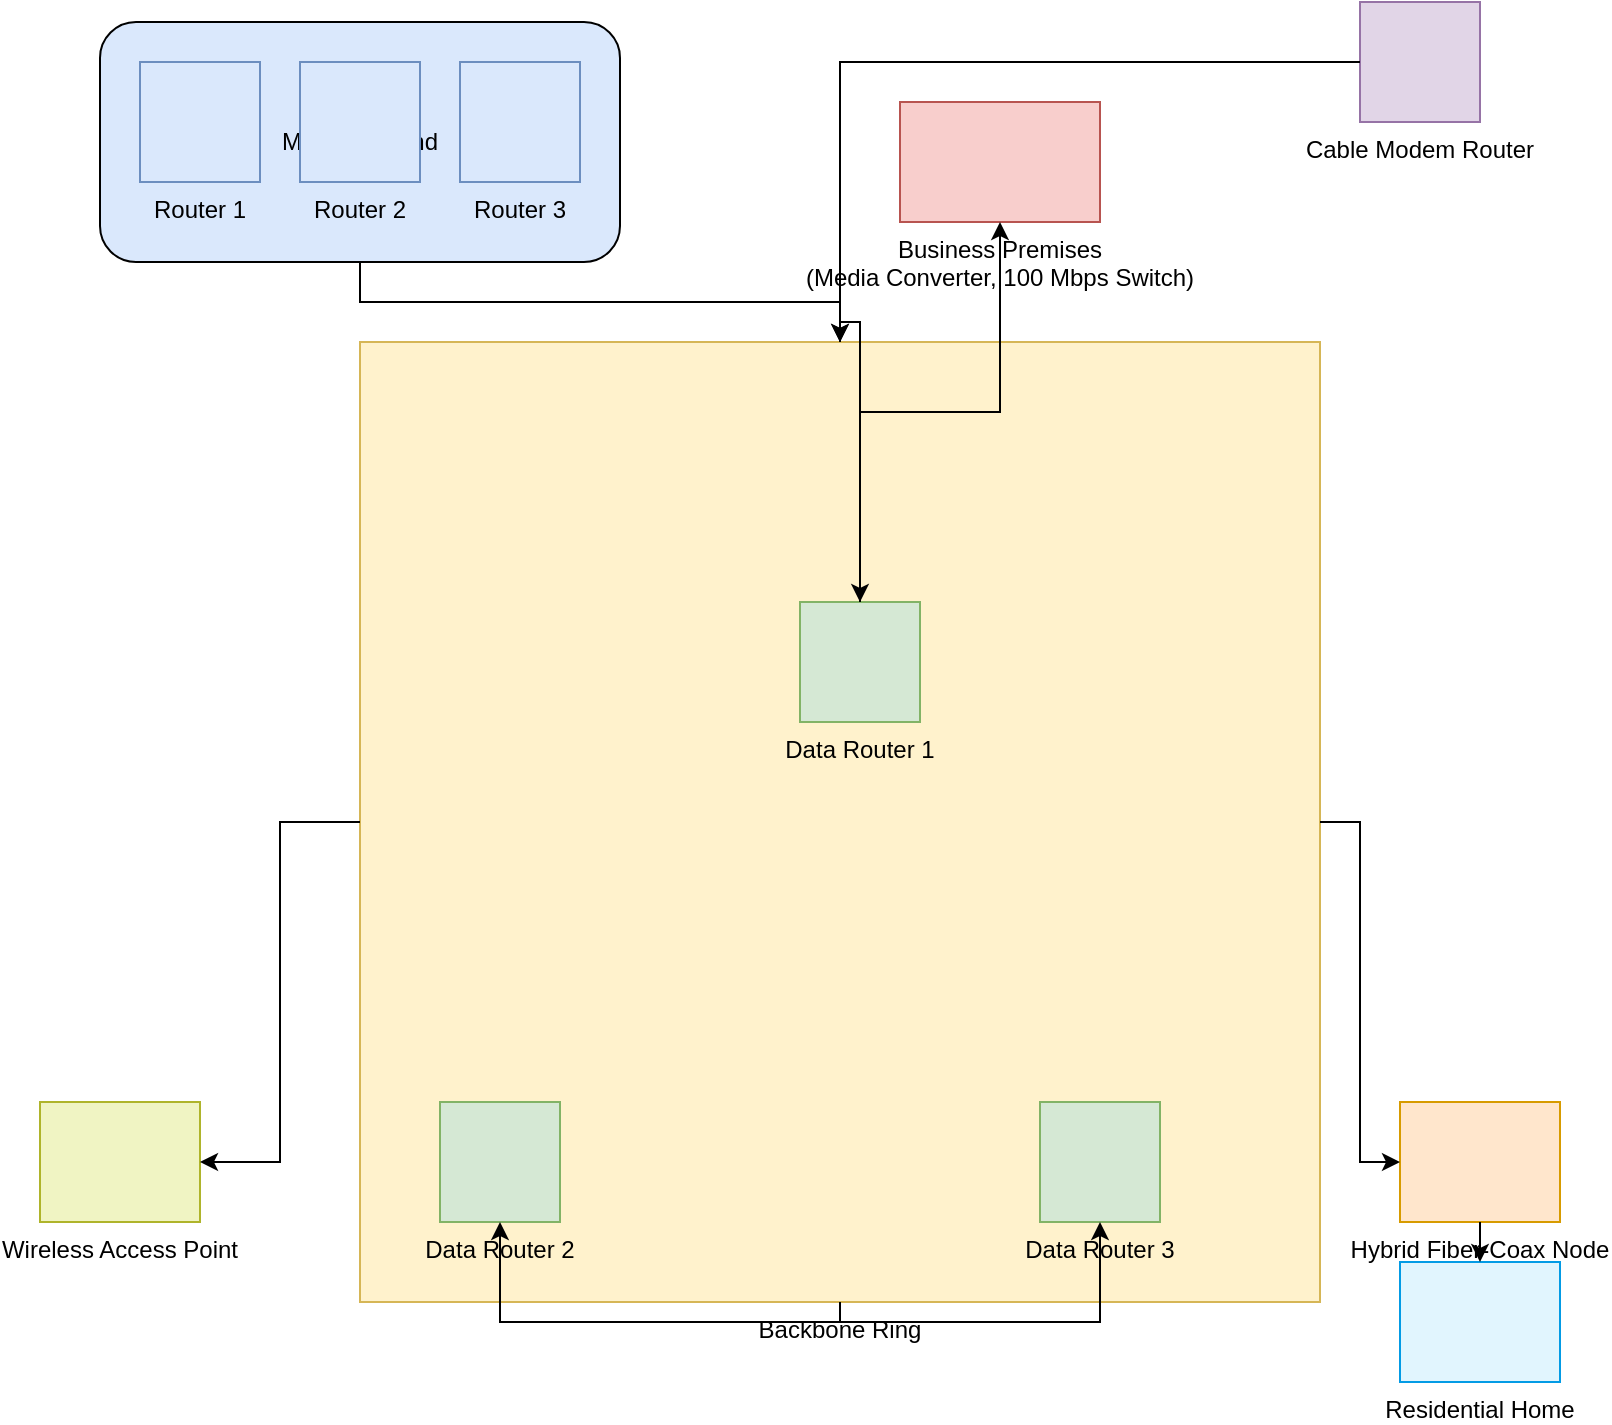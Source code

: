 <mxfile version="26.0.11">
  <diagram id="diagramMFNNetwork" name="MFN Network Design - Network Shapes">
    <mxGraphModel dx="872" dy="1281" grid="1" gridSize="10" guides="1" tooltips="1" connect="1" arrows="1" fold="1" page="1" pageScale="1" pageWidth="1200" pageHeight="800" math="0" shadow="0">
      <root>
        <mxCell id="0" />
        <mxCell id="1" parent="0" />
        <mxCell id="headend" value="MFN Headend" style="rounded=1;whiteSpace=wrap;html=1;strokeColor=#000000;fillColor=#dae8fc;fontSize=12;" parent="1" vertex="1">
          <mxGeometry x="130" width="260" height="120" as="geometry" />
        </mxCell>
        <mxCell id="router1" value="Router 1" style="shape=mxgraph.network.router;verticalLabelPosition=bottom;verticalAlign=top;fillColor=#dae8fc;strokeColor=#6c8ebf;fontSize=12;" parent="headend" vertex="1">
          <mxGeometry x="20" y="20" width="60" height="60" as="geometry" />
        </mxCell>
        <mxCell id="router2" value="Router 2" style="shape=mxgraph.network.router;verticalLabelPosition=bottom;verticalAlign=top;fillColor=#dae8fc;strokeColor=#6c8ebf;fontSize=12;" parent="headend" vertex="1">
          <mxGeometry x="100" y="20" width="60" height="60" as="geometry" />
        </mxCell>
        <mxCell id="router3" value="Router 3" style="shape=mxgraph.network.router;verticalLabelPosition=bottom;verticalAlign=top;fillColor=#dae8fc;strokeColor=#6c8ebf;fontSize=12;" parent="headend" vertex="1">
          <mxGeometry x="180" y="20" width="60" height="60" as="geometry" />
        </mxCell>
        <mxCell id="cableRouter" value="Cable Modem Router" style="shape=mxgraph.network.router;verticalLabelPosition=bottom;verticalAlign=top;fillColor=#e1d5e7;strokeColor=#9673a6;fontSize=12;" parent="1" vertex="1">
          <mxGeometry x="760" y="-10" width="60" height="60" as="geometry" />
        </mxCell>
        <mxCell id="backboneRing" value="Backbone Ring" style="shape=mxgraph.network.hub;verticalLabelPosition=bottom;verticalAlign=top;fillColor=#fff2cc;strokeColor=#d6b656;fontSize=12;" parent="1" vertex="1">
          <mxGeometry x="260" y="160" width="480" height="480" as="geometry" />
        </mxCell>
        <mxCell id="dataRouter1" value="Data Router 1" style="shape=mxgraph.network.router;verticalLabelPosition=bottom;verticalAlign=top;fillColor=#d5e8d4;strokeColor=#82b366;fontSize=12;" parent="1" vertex="1">
          <mxGeometry x="480" y="290" width="60" height="60" as="geometry" />
        </mxCell>
        <mxCell id="dataRouter2" value="Data Router 2" style="shape=mxgraph.network.router;verticalLabelPosition=bottom;verticalAlign=top;fillColor=#d5e8d4;strokeColor=#82b366;fontSize=12;" parent="1" vertex="1">
          <mxGeometry x="300" y="540" width="60" height="60" as="geometry" />
        </mxCell>
        <mxCell id="dataRouter3" value="Data Router 3" style="shape=mxgraph.network.router;verticalLabelPosition=bottom;verticalAlign=top;fillColor=#d5e8d4;strokeColor=#82b366;fontSize=12;" parent="1" vertex="1">
          <mxGeometry x="600" y="540" width="60" height="60" as="geometry" />
        </mxCell>
        <mxCell id="business" value="Business Premises&#xa;(Media Converter, 100 Mbps Switch)" style="shape=mxgraph.network.computer;verticalLabelPosition=bottom;verticalAlign=top;fillColor=#f8cecc;strokeColor=#b85450;fontSize=12;" parent="1" vertex="1">
          <mxGeometry x="530" y="40" width="100" height="60" as="geometry" />
        </mxCell>
        <mxCell id="hybridNode" value="Hybrid Fiber-Coax Node" style="shape=mxgraph.network.server;verticalLabelPosition=bottom;verticalAlign=top;fillColor=#ffe6cc;strokeColor=#d79b00;fontSize=12;" parent="1" vertex="1">
          <mxGeometry x="780" y="540" width="80" height="60" as="geometry" />
        </mxCell>
        <mxCell id="residentialHome" value="Residential Home" style="shape=mxgraph.network.computer;verticalLabelPosition=bottom;verticalAlign=top;fillColor=#e1f5fe;strokeColor=#039be5;fontSize=12;" parent="1" vertex="1">
          <mxGeometry x="780" y="620" width="80" height="60" as="geometry" />
        </mxCell>
        <mxCell id="wirelessAP" value="Wireless Access Point" style="shape=mxgraph.network.wireless;verticalLabelPosition=bottom;verticalAlign=top;fillColor=#f0f4c3;strokeColor=#afb42b;fontSize=12;" parent="1" vertex="1">
          <mxGeometry x="100" y="540" width="80" height="60" as="geometry" />
        </mxCell>
        <mxCell id="edge1" style="edgeStyle=orthogonalEdgeStyle;rounded=0;html=1;strokeColor=#000000;" parent="1" source="headend" target="backboneRing" edge="1">
          <mxGeometry relative="1" as="geometry" />
        </mxCell>
        <mxCell id="edge2" style="edgeStyle=orthogonalEdgeStyle;rounded=0;html=1;strokeColor=#000000;" parent="1" source="cableRouter" target="backboneRing" edge="1">
          <mxGeometry relative="1" as="geometry" />
        </mxCell>
        <mxCell id="edge3" style="edgeStyle=orthogonalEdgeStyle;rounded=0;html=1;strokeColor=#000000;" parent="1" source="backboneRing" target="dataRouter1" edge="1">
          <mxGeometry relative="1" as="geometry" />
        </mxCell>
        <mxCell id="edge4" style="edgeStyle=orthogonalEdgeStyle;rounded=0;html=1;strokeColor=#000000;" parent="1" source="backboneRing" target="dataRouter2" edge="1">
          <mxGeometry relative="1" as="geometry" />
        </mxCell>
        <mxCell id="edge5" style="edgeStyle=orthogonalEdgeStyle;rounded=0;html=1;strokeColor=#000000;" parent="1" source="backboneRing" target="dataRouter3" edge="1">
          <mxGeometry relative="1" as="geometry" />
        </mxCell>
        <mxCell id="edge6" style="edgeStyle=orthogonalEdgeStyle;rounded=0;html=1;strokeColor=#000000;" parent="1" source="dataRouter1" target="business" edge="1">
          <mxGeometry relative="1" as="geometry" />
        </mxCell>
        <mxCell id="edge7" style="edgeStyle=orthogonalEdgeStyle;rounded=0;html=1;strokeColor=#000000;" parent="1" source="backboneRing" target="hybridNode" edge="1">
          <mxGeometry relative="1" as="geometry" />
        </mxCell>
        <mxCell id="edge8" style="edgeStyle=orthogonalEdgeStyle;rounded=0;html=1;strokeColor=#000000;" parent="1" source="hybridNode" target="residentialHome" edge="1">
          <mxGeometry relative="1" as="geometry" />
        </mxCell>
        <mxCell id="edge9" style="edgeStyle=orthogonalEdgeStyle;rounded=0;html=1;strokeColor=#000000;" parent="1" source="backboneRing" target="wirelessAP" edge="1">
          <mxGeometry relative="1" as="geometry" />
        </mxCell>
      </root>
    </mxGraphModel>
  </diagram>
</mxfile>
